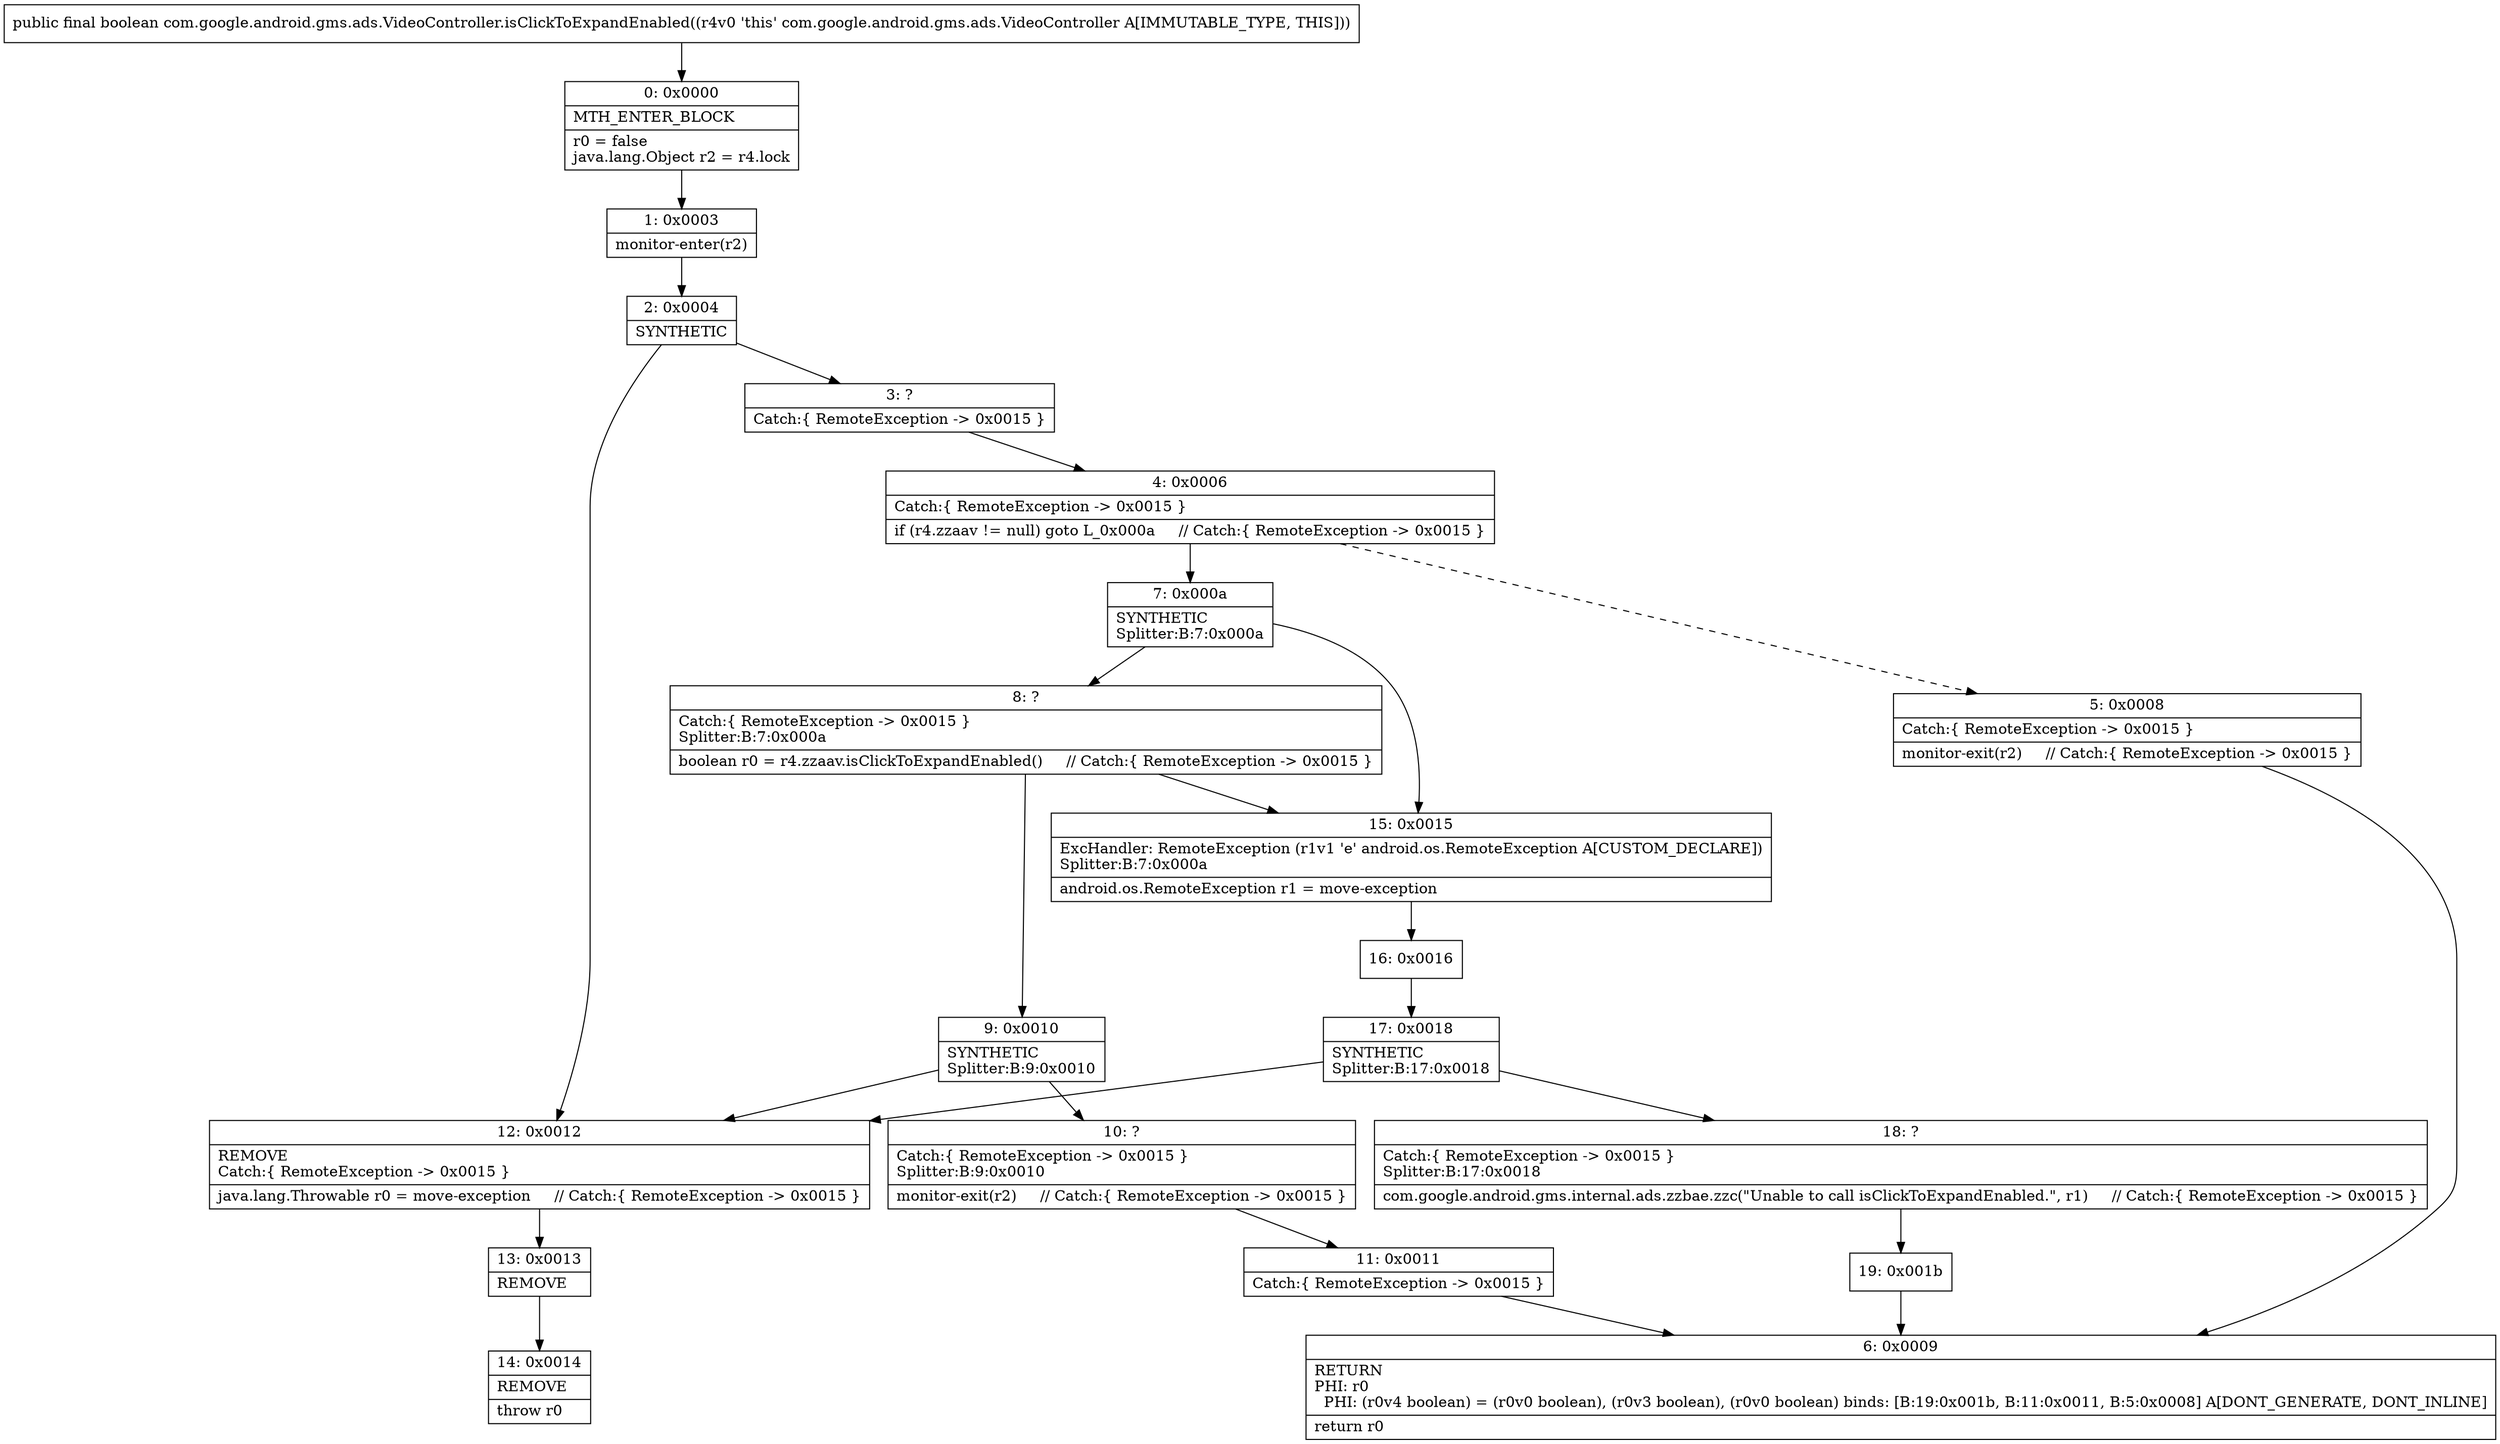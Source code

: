 digraph "CFG forcom.google.android.gms.ads.VideoController.isClickToExpandEnabled()Z" {
Node_0 [shape=record,label="{0\:\ 0x0000|MTH_ENTER_BLOCK\l|r0 = false\ljava.lang.Object r2 = r4.lock\l}"];
Node_1 [shape=record,label="{1\:\ 0x0003|monitor\-enter(r2)\l}"];
Node_2 [shape=record,label="{2\:\ 0x0004|SYNTHETIC\l}"];
Node_3 [shape=record,label="{3\:\ ?|Catch:\{ RemoteException \-\> 0x0015 \}\l}"];
Node_4 [shape=record,label="{4\:\ 0x0006|Catch:\{ RemoteException \-\> 0x0015 \}\l|if (r4.zzaav != null) goto L_0x000a     \/\/ Catch:\{ RemoteException \-\> 0x0015 \}\l}"];
Node_5 [shape=record,label="{5\:\ 0x0008|Catch:\{ RemoteException \-\> 0x0015 \}\l|monitor\-exit(r2)     \/\/ Catch:\{ RemoteException \-\> 0x0015 \}\l}"];
Node_6 [shape=record,label="{6\:\ 0x0009|RETURN\lPHI: r0 \l  PHI: (r0v4 boolean) = (r0v0 boolean), (r0v3 boolean), (r0v0 boolean) binds: [B:19:0x001b, B:11:0x0011, B:5:0x0008] A[DONT_GENERATE, DONT_INLINE]\l|return r0\l}"];
Node_7 [shape=record,label="{7\:\ 0x000a|SYNTHETIC\lSplitter:B:7:0x000a\l}"];
Node_8 [shape=record,label="{8\:\ ?|Catch:\{ RemoteException \-\> 0x0015 \}\lSplitter:B:7:0x000a\l|boolean r0 = r4.zzaav.isClickToExpandEnabled()     \/\/ Catch:\{ RemoteException \-\> 0x0015 \}\l}"];
Node_9 [shape=record,label="{9\:\ 0x0010|SYNTHETIC\lSplitter:B:9:0x0010\l}"];
Node_10 [shape=record,label="{10\:\ ?|Catch:\{ RemoteException \-\> 0x0015 \}\lSplitter:B:9:0x0010\l|monitor\-exit(r2)     \/\/ Catch:\{ RemoteException \-\> 0x0015 \}\l}"];
Node_11 [shape=record,label="{11\:\ 0x0011|Catch:\{ RemoteException \-\> 0x0015 \}\l}"];
Node_12 [shape=record,label="{12\:\ 0x0012|REMOVE\lCatch:\{ RemoteException \-\> 0x0015 \}\l|java.lang.Throwable r0 = move\-exception     \/\/ Catch:\{ RemoteException \-\> 0x0015 \}\l}"];
Node_13 [shape=record,label="{13\:\ 0x0013|REMOVE\l}"];
Node_14 [shape=record,label="{14\:\ 0x0014|REMOVE\l|throw r0\l}"];
Node_15 [shape=record,label="{15\:\ 0x0015|ExcHandler: RemoteException (r1v1 'e' android.os.RemoteException A[CUSTOM_DECLARE])\lSplitter:B:7:0x000a\l|android.os.RemoteException r1 = move\-exception\l}"];
Node_16 [shape=record,label="{16\:\ 0x0016}"];
Node_17 [shape=record,label="{17\:\ 0x0018|SYNTHETIC\lSplitter:B:17:0x0018\l}"];
Node_18 [shape=record,label="{18\:\ ?|Catch:\{ RemoteException \-\> 0x0015 \}\lSplitter:B:17:0x0018\l|com.google.android.gms.internal.ads.zzbae.zzc(\"Unable to call isClickToExpandEnabled.\", r1)     \/\/ Catch:\{ RemoteException \-\> 0x0015 \}\l}"];
Node_19 [shape=record,label="{19\:\ 0x001b}"];
MethodNode[shape=record,label="{public final boolean com.google.android.gms.ads.VideoController.isClickToExpandEnabled((r4v0 'this' com.google.android.gms.ads.VideoController A[IMMUTABLE_TYPE, THIS])) }"];
MethodNode -> Node_0;
Node_0 -> Node_1;
Node_1 -> Node_2;
Node_2 -> Node_3;
Node_2 -> Node_12;
Node_3 -> Node_4;
Node_4 -> Node_5[style=dashed];
Node_4 -> Node_7;
Node_5 -> Node_6;
Node_7 -> Node_8;
Node_7 -> Node_15;
Node_8 -> Node_15;
Node_8 -> Node_9;
Node_9 -> Node_10;
Node_9 -> Node_12;
Node_10 -> Node_11;
Node_11 -> Node_6;
Node_12 -> Node_13;
Node_13 -> Node_14;
Node_15 -> Node_16;
Node_16 -> Node_17;
Node_17 -> Node_18;
Node_17 -> Node_12;
Node_18 -> Node_19;
Node_19 -> Node_6;
}

